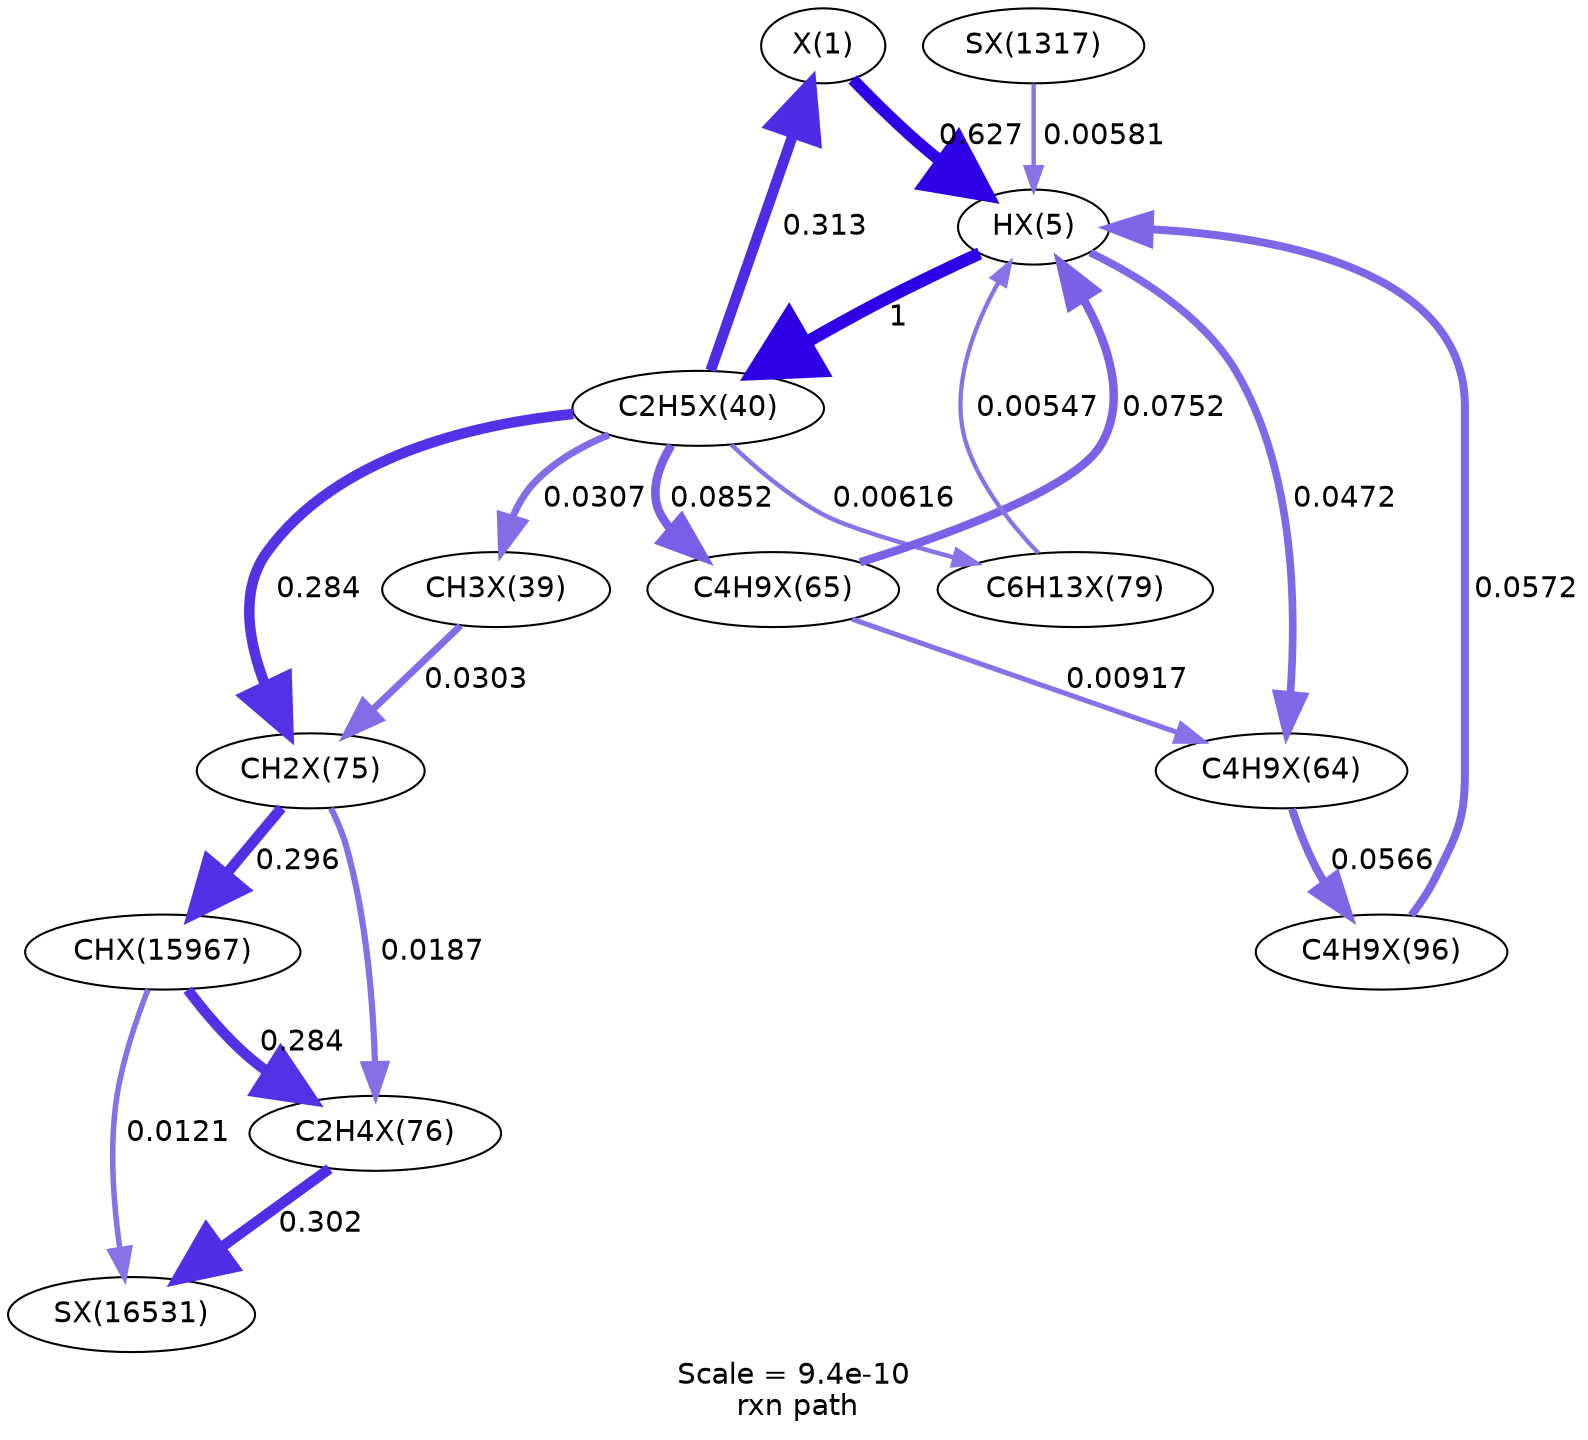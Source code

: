digraph reaction_paths {
center=1;
s59 -> s60[fontname="Helvetica", style="setlinewidth(5.65)", arrowsize=2.82, color="0.7, 1.13, 0.9"
, label=" 0.627"];
s64 -> s59[fontname="Helvetica", style="setlinewidth(5.12)", arrowsize=2.56, color="0.7, 0.813, 0.9"
, label=" 0.313"];
s60 -> s64[fontname="Helvetica", style="setlinewidth(6)", arrowsize=3, color="0.7, 1.5, 0.9"
, label=" 1"];
s73 -> s60[fontname="Helvetica", style="setlinewidth(4.05)", arrowsize=2.02, color="0.7, 0.575, 0.9"
, label=" 0.0752"];
s60 -> s72[fontname="Helvetica", style="setlinewidth(3.69)", arrowsize=1.85, color="0.7, 0.547, 0.9"
, label=" 0.0472"];
s86 -> s60[fontname="Helvetica", style="setlinewidth(3.84)", arrowsize=1.92, color="0.7, 0.557, 0.9"
, label=" 0.0572"];
s81 -> s60[fontname="Helvetica", style="setlinewidth(2.07)", arrowsize=1.03, color="0.7, 0.505, 0.9"
, label=" 0.00547"];
s129 -> s60[fontname="Helvetica", style="setlinewidth(2.11)", arrowsize=1.06, color="0.7, 0.506, 0.9"
, label=" 0.00581"];
s64 -> s73[fontname="Helvetica", style="setlinewidth(4.14)", arrowsize=2.07, color="0.7, 0.585, 0.9"
, label=" 0.0852"];
s64 -> s81[fontname="Helvetica", style="setlinewidth(2.16)", arrowsize=1.08, color="0.7, 0.506, 0.9"
, label=" 0.00616"];
s64 -> s63[fontname="Helvetica", style="setlinewidth(3.37)", arrowsize=1.69, color="0.7, 0.531, 0.9"
, label=" 0.0307"];
s64 -> s77[fontname="Helvetica", style="setlinewidth(5.05)", arrowsize=2.53, color="0.7, 0.784, 0.9"
, label=" 0.284"];
s73 -> s72[fontname="Helvetica", style="setlinewidth(2.46)", arrowsize=1.23, color="0.7, 0.509, 0.9"
, label=" 0.00917"];
s72 -> s86[fontname="Helvetica", style="setlinewidth(3.83)", arrowsize=1.92, color="0.7, 0.557, 0.9"
, label=" 0.0566"];
s63 -> s77[fontname="Helvetica", style="setlinewidth(3.36)", arrowsize=1.68, color="0.7, 0.53, 0.9"
, label=" 0.0303"];
s77 -> s197[fontname="Helvetica", style="setlinewidth(5.08)", arrowsize=2.54, color="0.7, 0.796, 0.9"
, label=" 0.296"];
s77 -> s78[fontname="Helvetica", style="setlinewidth(2.99)", arrowsize=1.5, color="0.7, 0.519, 0.9"
, label=" 0.0187"];
s197 -> s78[fontname="Helvetica", style="setlinewidth(5.05)", arrowsize=2.53, color="0.7, 0.784, 0.9"
, label=" 0.284"];
s197 -> s201[fontname="Helvetica", style="setlinewidth(2.67)", arrowsize=1.33, color="0.7, 0.512, 0.9"
, label=" 0.0121"];
s78 -> s201[fontname="Helvetica", style="setlinewidth(5.1)", arrowsize=2.55, color="0.7, 0.802, 0.9"
, label=" 0.302"];
s59 [ fontname="Helvetica", label="X(1)"];
s60 [ fontname="Helvetica", label="HX(5)"];
s63 [ fontname="Helvetica", label="CH3X(39)"];
s64 [ fontname="Helvetica", label="C2H5X(40)"];
s72 [ fontname="Helvetica", label="C4H9X(64)"];
s73 [ fontname="Helvetica", label="C4H9X(65)"];
s77 [ fontname="Helvetica", label="CH2X(75)"];
s78 [ fontname="Helvetica", label="C2H4X(76)"];
s81 [ fontname="Helvetica", label="C6H13X(79)"];
s86 [ fontname="Helvetica", label="C4H9X(96)"];
s129 [ fontname="Helvetica", label="SX(1317)"];
s197 [ fontname="Helvetica", label="CHX(15967)"];
s201 [ fontname="Helvetica", label="SX(16531)"];
 label = "Scale = 9.4e-10\l rxn path";
 fontname = "Helvetica";
}
